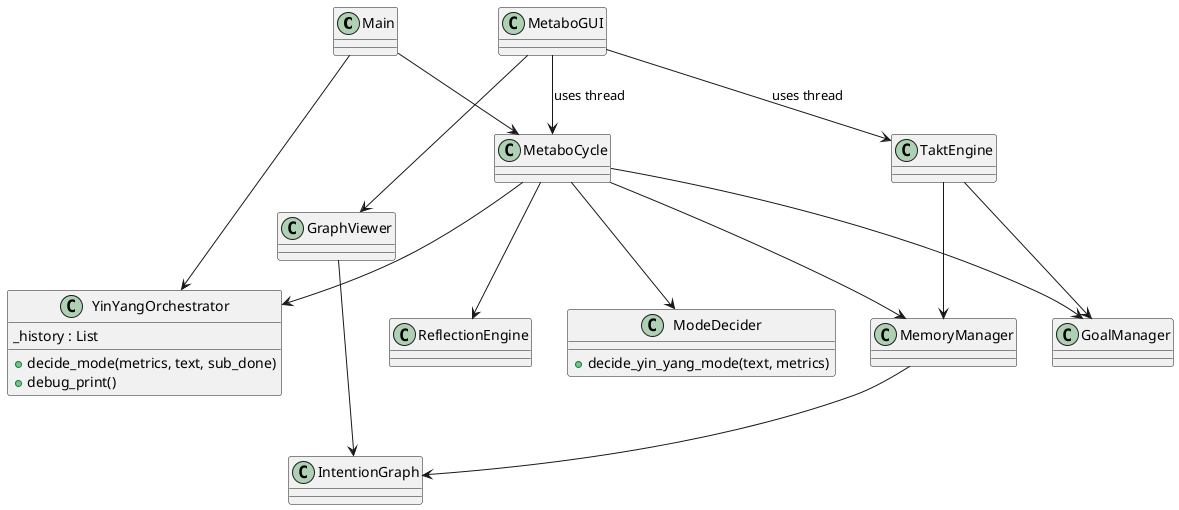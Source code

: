 @startuml
class Main
class MetaboCycle
class GoalManager
class MemoryManager
class IntentionGraph
class ReflectionEngine
class TaktEngine
class YinYangOrchestrator
class ModeDecider
class MetaboGUI
class GraphViewer
YinYangOrchestrator : +decide_mode(metrics, text, sub_done)
YinYangOrchestrator : +debug_print()
YinYangOrchestrator : _history : List
ModeDecider : +decide_yin_yang_mode(text, metrics)
Main --> MetaboCycle
MetaboCycle --> GoalManager
MetaboCycle --> MemoryManager
MetaboCycle --> ReflectionEngine
MetaboCycle --> YinYangOrchestrator
MetaboCycle --> ModeDecider
MemoryManager --> IntentionGraph
TaktEngine --> MemoryManager
TaktEngine --> GoalManager
Main --> YinYangOrchestrator
MetaboGUI --> MetaboCycle : uses thread
MetaboGUI --> TaktEngine : uses thread
MetaboGUI --> GraphViewer
GraphViewer --> IntentionGraph
@enduml
